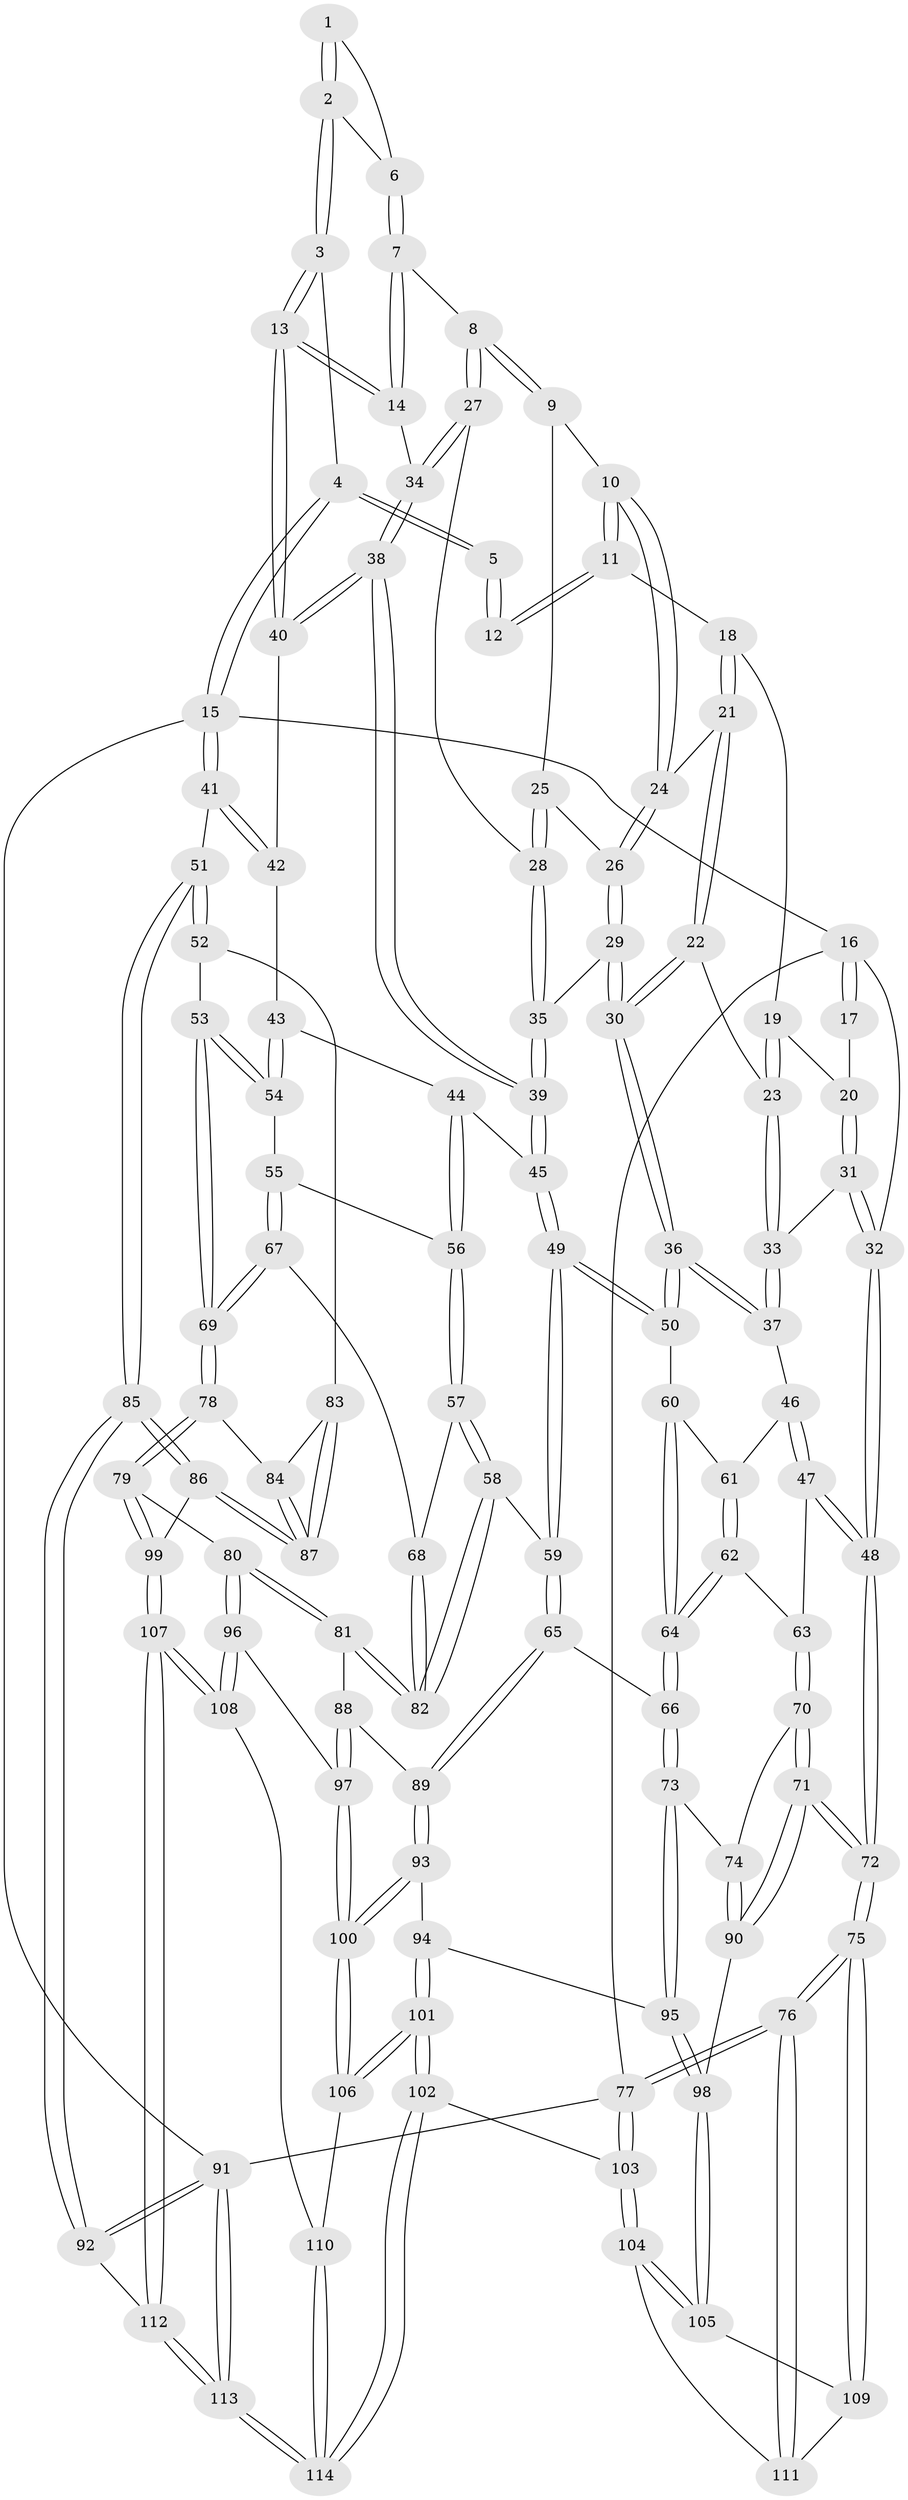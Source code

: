 // Generated by graph-tools (version 1.1) at 2025/11/02/27/25 16:11:57]
// undirected, 114 vertices, 282 edges
graph export_dot {
graph [start="1"]
  node [color=gray90,style=filled];
  1 [pos="+0.6011846800632015+0"];
  2 [pos="+0.6602694716967638+0.06001494211577588"];
  3 [pos="+0.7580354330085562+0.16893995761579683"];
  4 [pos="+1+0"];
  5 [pos="+0.5864297198951699+0"];
  6 [pos="+0.5923352538641036+0.06769694358317829"];
  7 [pos="+0.5486796205050387+0.12271218697207616"];
  8 [pos="+0.4818072371358681+0.12585850424374923"];
  9 [pos="+0.4687339661567138+0.11421568093937484"];
  10 [pos="+0.41861275774623197+0.050351881417058535"];
  11 [pos="+0.3717697861934746+0"];
  12 [pos="+0.36134037199345265+0"];
  13 [pos="+0.7555853246625184+0.18053543266166341"];
  14 [pos="+0.6995860683322995+0.17988505768621668"];
  15 [pos="+1+0"];
  16 [pos="+0+0"];
  17 [pos="+0.060838596697085176+0"];
  18 [pos="+0.3414186585351928+0.034083281591873016"];
  19 [pos="+0.3050130201146159+0.07138638429970642"];
  20 [pos="+0.15818450630655517+0.15555646721704425"];
  21 [pos="+0.3413081364306506+0.21131177397764322"];
  22 [pos="+0.30964883129559523+0.24176273297603115"];
  23 [pos="+0.26914758334843353+0.2283907964257122"];
  24 [pos="+0.3661378384841427+0.2185666987942626"];
  25 [pos="+0.3853287440603035+0.2188163338515604"];
  26 [pos="+0.3768043091448512+0.22286004582992106"];
  27 [pos="+0.4917757202535905+0.1978055371877455"];
  28 [pos="+0.4436403760217625+0.2603749851372874"];
  29 [pos="+0.37944393821720623+0.32912620016620475"];
  30 [pos="+0.3646949391984988+0.3461854554719252"];
  31 [pos="+0.11713876510183317+0.2171203943168646"];
  32 [pos="+0+0.08553783688205825"];
  33 [pos="+0.15277168602983332+0.2705223942768286"];
  34 [pos="+0.5525465403427046+0.2624126256718854"];
  35 [pos="+0.42839018203692175+0.2931324447937818"];
  36 [pos="+0.3626476734273439+0.3528326584922775"];
  37 [pos="+0.1607197508152668+0.31975261223303664"];
  38 [pos="+0.5577259882562297+0.3347953639158685"];
  39 [pos="+0.5574970141361277+0.3385730429132071"];
  40 [pos="+0.7567726837182782+0.1833206682889964"];
  41 [pos="+1+0.3462128771436715"];
  42 [pos="+0.7830998535488591+0.23490827967029357"];
  43 [pos="+0.7496347885133396+0.3121437287783077"];
  44 [pos="+0.5674656610053109+0.3555462803571707"];
  45 [pos="+0.5619211653816969+0.3541653715974868"];
  46 [pos="+0.15911955126590777+0.3247618978262127"];
  47 [pos="+0+0.4296575612955075"];
  48 [pos="+0+0.4457826389692499"];
  49 [pos="+0.46305523571691065+0.47438889391053873"];
  50 [pos="+0.3808155318010044+0.41828488048791157"];
  51 [pos="+1+0.4288292974191933"];
  52 [pos="+0.9647981816364788+0.493069434437152"];
  53 [pos="+0.8548482846786792+0.4788039537061767"];
  54 [pos="+0.7491782133186572+0.41268595686343085"];
  55 [pos="+0.6999684685732932+0.455098296792955"];
  56 [pos="+0.6632795879179628+0.4507872314355641"];
  57 [pos="+0.5255047056682425+0.5334676092194819"];
  58 [pos="+0.49475396943371935+0.5393179784037629"];
  59 [pos="+0.48368389294754477+0.5350085836768088"];
  60 [pos="+0.31979471182581826+0.45221193324124553"];
  61 [pos="+0.1765788257150018+0.42451173260166175"];
  62 [pos="+0.15554143696541087+0.4840681539970464"];
  63 [pos="+0.13012615368557023+0.4935945455540238"];
  64 [pos="+0.24890362124755228+0.5956104994834158"];
  65 [pos="+0.41921840831163293+0.6060750778658678"];
  66 [pos="+0.2529488714461315+0.613741942848929"];
  67 [pos="+0.7033486614020895+0.5638288928787324"];
  68 [pos="+0.6718453662087202+0.5615103844451386"];
  69 [pos="+0.7292526089064982+0.601107664469352"];
  70 [pos="+0.06655839057200648+0.5917236161169617"];
  71 [pos="+0+0.6509418087668267"];
  72 [pos="+0+0.6513968531284341"];
  73 [pos="+0.23277236126884926+0.6497552454084464"];
  74 [pos="+0.13104723558540649+0.63023057974774"];
  75 [pos="+0+0.7088560095331543"];
  76 [pos="+0+0.7798919127873958"];
  77 [pos="+0+1"];
  78 [pos="+0.7416137487531725+0.6678828192261147"];
  79 [pos="+0.7251151370451271+0.7099775018929788"];
  80 [pos="+0.6413449944215944+0.7103011773157967"];
  81 [pos="+0.5806450825157733+0.6627428772384568"];
  82 [pos="+0.5705386069189871+0.6455528827737919"];
  83 [pos="+0.9098400713918748+0.5757876120047096"];
  84 [pos="+0.8425901760206379+0.6314567332908669"];
  85 [pos="+1+0.8196718065188136"];
  86 [pos="+0.9565680134328336+0.77936785169962"];
  87 [pos="+0.9438473385505072+0.7515392793903888"];
  88 [pos="+0.5091215436204594+0.709518509866252"];
  89 [pos="+0.4268429749403991+0.7163538962742264"];
  90 [pos="+0.07293870635300985+0.7194242257793578"];
  91 [pos="+1+1"];
  92 [pos="+1+0.9585443762960396"];
  93 [pos="+0.4232160701478848+0.7278675106691351"];
  94 [pos="+0.2672124573551277+0.7482027342073567"];
  95 [pos="+0.2315872477005873+0.7166873399020001"];
  96 [pos="+0.572902779478448+0.7846096353032578"];
  97 [pos="+0.5537839054238087+0.7971650034533884"];
  98 [pos="+0.1501513660276368+0.772047098448654"];
  99 [pos="+0.7859755352732088+0.824820175139532"];
  100 [pos="+0.46850103287416+0.8829359850840921"];
  101 [pos="+0.3728260199053212+1"];
  102 [pos="+0.3428856653503678+1"];
  103 [pos="+0.2664423053373084+1"];
  104 [pos="+0.12036583188417808+0.9056821875035147"];
  105 [pos="+0.14689357420595048+0.7808115447458549"];
  106 [pos="+0.4585132930609295+0.9265419198702364"];
  107 [pos="+0.7745756934283183+0.8655576899793707"];
  108 [pos="+0.683069341797976+0.8869791393434898"];
  109 [pos="+0.06161689934989568+0.7866597620409872"];
  110 [pos="+0.6466400657407388+0.9035630952740612"];
  111 [pos="+0.020908098981599024+0.8711992433661295"];
  112 [pos="+0.7936259727282482+0.9311069871728374"];
  113 [pos="+0.786762347759185+1"];
  114 [pos="+0.6517088299831464+1"];
  1 -- 2;
  1 -- 2;
  1 -- 6;
  2 -- 3;
  2 -- 3;
  2 -- 6;
  3 -- 4;
  3 -- 13;
  3 -- 13;
  4 -- 5;
  4 -- 5;
  4 -- 15;
  4 -- 15;
  5 -- 12;
  5 -- 12;
  6 -- 7;
  6 -- 7;
  7 -- 8;
  7 -- 14;
  7 -- 14;
  8 -- 9;
  8 -- 9;
  8 -- 27;
  8 -- 27;
  9 -- 10;
  9 -- 25;
  10 -- 11;
  10 -- 11;
  10 -- 24;
  10 -- 24;
  11 -- 12;
  11 -- 12;
  11 -- 18;
  13 -- 14;
  13 -- 14;
  13 -- 40;
  13 -- 40;
  14 -- 34;
  15 -- 16;
  15 -- 41;
  15 -- 41;
  15 -- 91;
  16 -- 17;
  16 -- 17;
  16 -- 32;
  16 -- 77;
  17 -- 20;
  18 -- 19;
  18 -- 21;
  18 -- 21;
  19 -- 20;
  19 -- 23;
  19 -- 23;
  20 -- 31;
  20 -- 31;
  21 -- 22;
  21 -- 22;
  21 -- 24;
  22 -- 23;
  22 -- 30;
  22 -- 30;
  23 -- 33;
  23 -- 33;
  24 -- 26;
  24 -- 26;
  25 -- 26;
  25 -- 28;
  25 -- 28;
  26 -- 29;
  26 -- 29;
  27 -- 28;
  27 -- 34;
  27 -- 34;
  28 -- 35;
  28 -- 35;
  29 -- 30;
  29 -- 30;
  29 -- 35;
  30 -- 36;
  30 -- 36;
  31 -- 32;
  31 -- 32;
  31 -- 33;
  32 -- 48;
  32 -- 48;
  33 -- 37;
  33 -- 37;
  34 -- 38;
  34 -- 38;
  35 -- 39;
  35 -- 39;
  36 -- 37;
  36 -- 37;
  36 -- 50;
  36 -- 50;
  37 -- 46;
  38 -- 39;
  38 -- 39;
  38 -- 40;
  38 -- 40;
  39 -- 45;
  39 -- 45;
  40 -- 42;
  41 -- 42;
  41 -- 42;
  41 -- 51;
  42 -- 43;
  43 -- 44;
  43 -- 54;
  43 -- 54;
  44 -- 45;
  44 -- 56;
  44 -- 56;
  45 -- 49;
  45 -- 49;
  46 -- 47;
  46 -- 47;
  46 -- 61;
  47 -- 48;
  47 -- 48;
  47 -- 63;
  48 -- 72;
  48 -- 72;
  49 -- 50;
  49 -- 50;
  49 -- 59;
  49 -- 59;
  50 -- 60;
  51 -- 52;
  51 -- 52;
  51 -- 85;
  51 -- 85;
  52 -- 53;
  52 -- 83;
  53 -- 54;
  53 -- 54;
  53 -- 69;
  53 -- 69;
  54 -- 55;
  55 -- 56;
  55 -- 67;
  55 -- 67;
  56 -- 57;
  56 -- 57;
  57 -- 58;
  57 -- 58;
  57 -- 68;
  58 -- 59;
  58 -- 82;
  58 -- 82;
  59 -- 65;
  59 -- 65;
  60 -- 61;
  60 -- 64;
  60 -- 64;
  61 -- 62;
  61 -- 62;
  62 -- 63;
  62 -- 64;
  62 -- 64;
  63 -- 70;
  63 -- 70;
  64 -- 66;
  64 -- 66;
  65 -- 66;
  65 -- 89;
  65 -- 89;
  66 -- 73;
  66 -- 73;
  67 -- 68;
  67 -- 69;
  67 -- 69;
  68 -- 82;
  68 -- 82;
  69 -- 78;
  69 -- 78;
  70 -- 71;
  70 -- 71;
  70 -- 74;
  71 -- 72;
  71 -- 72;
  71 -- 90;
  71 -- 90;
  72 -- 75;
  72 -- 75;
  73 -- 74;
  73 -- 95;
  73 -- 95;
  74 -- 90;
  74 -- 90;
  75 -- 76;
  75 -- 76;
  75 -- 109;
  75 -- 109;
  76 -- 77;
  76 -- 77;
  76 -- 111;
  76 -- 111;
  77 -- 103;
  77 -- 103;
  77 -- 91;
  78 -- 79;
  78 -- 79;
  78 -- 84;
  79 -- 80;
  79 -- 99;
  79 -- 99;
  80 -- 81;
  80 -- 81;
  80 -- 96;
  80 -- 96;
  81 -- 82;
  81 -- 82;
  81 -- 88;
  83 -- 84;
  83 -- 87;
  83 -- 87;
  84 -- 87;
  84 -- 87;
  85 -- 86;
  85 -- 86;
  85 -- 92;
  85 -- 92;
  86 -- 87;
  86 -- 87;
  86 -- 99;
  88 -- 89;
  88 -- 97;
  88 -- 97;
  89 -- 93;
  89 -- 93;
  90 -- 98;
  91 -- 92;
  91 -- 92;
  91 -- 113;
  91 -- 113;
  92 -- 112;
  93 -- 94;
  93 -- 100;
  93 -- 100;
  94 -- 95;
  94 -- 101;
  94 -- 101;
  95 -- 98;
  95 -- 98;
  96 -- 97;
  96 -- 108;
  96 -- 108;
  97 -- 100;
  97 -- 100;
  98 -- 105;
  98 -- 105;
  99 -- 107;
  99 -- 107;
  100 -- 106;
  100 -- 106;
  101 -- 102;
  101 -- 102;
  101 -- 106;
  101 -- 106;
  102 -- 103;
  102 -- 114;
  102 -- 114;
  103 -- 104;
  103 -- 104;
  104 -- 105;
  104 -- 105;
  104 -- 111;
  105 -- 109;
  106 -- 110;
  107 -- 108;
  107 -- 108;
  107 -- 112;
  107 -- 112;
  108 -- 110;
  109 -- 111;
  110 -- 114;
  110 -- 114;
  112 -- 113;
  112 -- 113;
  113 -- 114;
  113 -- 114;
}
